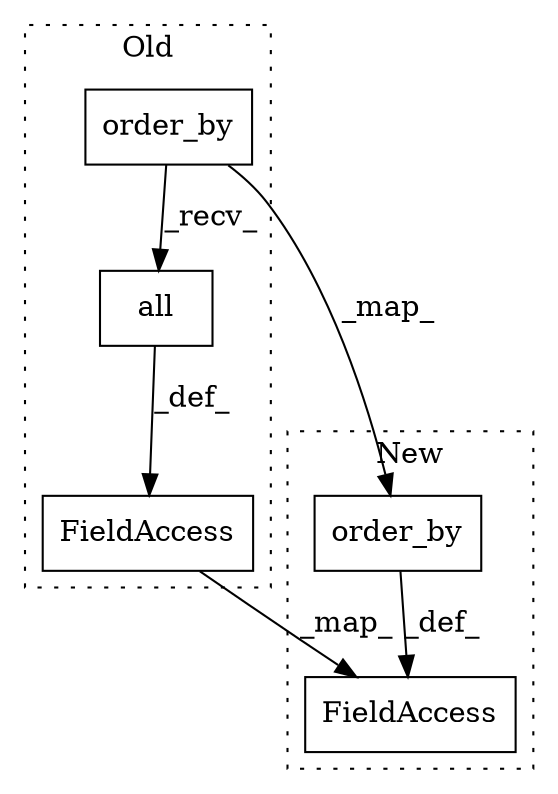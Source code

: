 digraph G {
subgraph cluster0 {
1 [label="order_by" a="32" s="5093,5114" l="9,1" shape="box"];
3 [label="FieldAccess" a="22" s="5061" l="8" shape="box"];
5 [label="all" a="32" s="5116" l="5" shape="box"];
label = "Old";
style="dotted";
}
subgraph cluster1 {
2 [label="order_by" a="32" s="4871,4892" l="9,1" shape="box"];
4 [label="FieldAccess" a="22" s="4839" l="8" shape="box"];
label = "New";
style="dotted";
}
1 -> 5 [label="_recv_"];
1 -> 2 [label="_map_"];
2 -> 4 [label="_def_"];
3 -> 4 [label="_map_"];
5 -> 3 [label="_def_"];
}